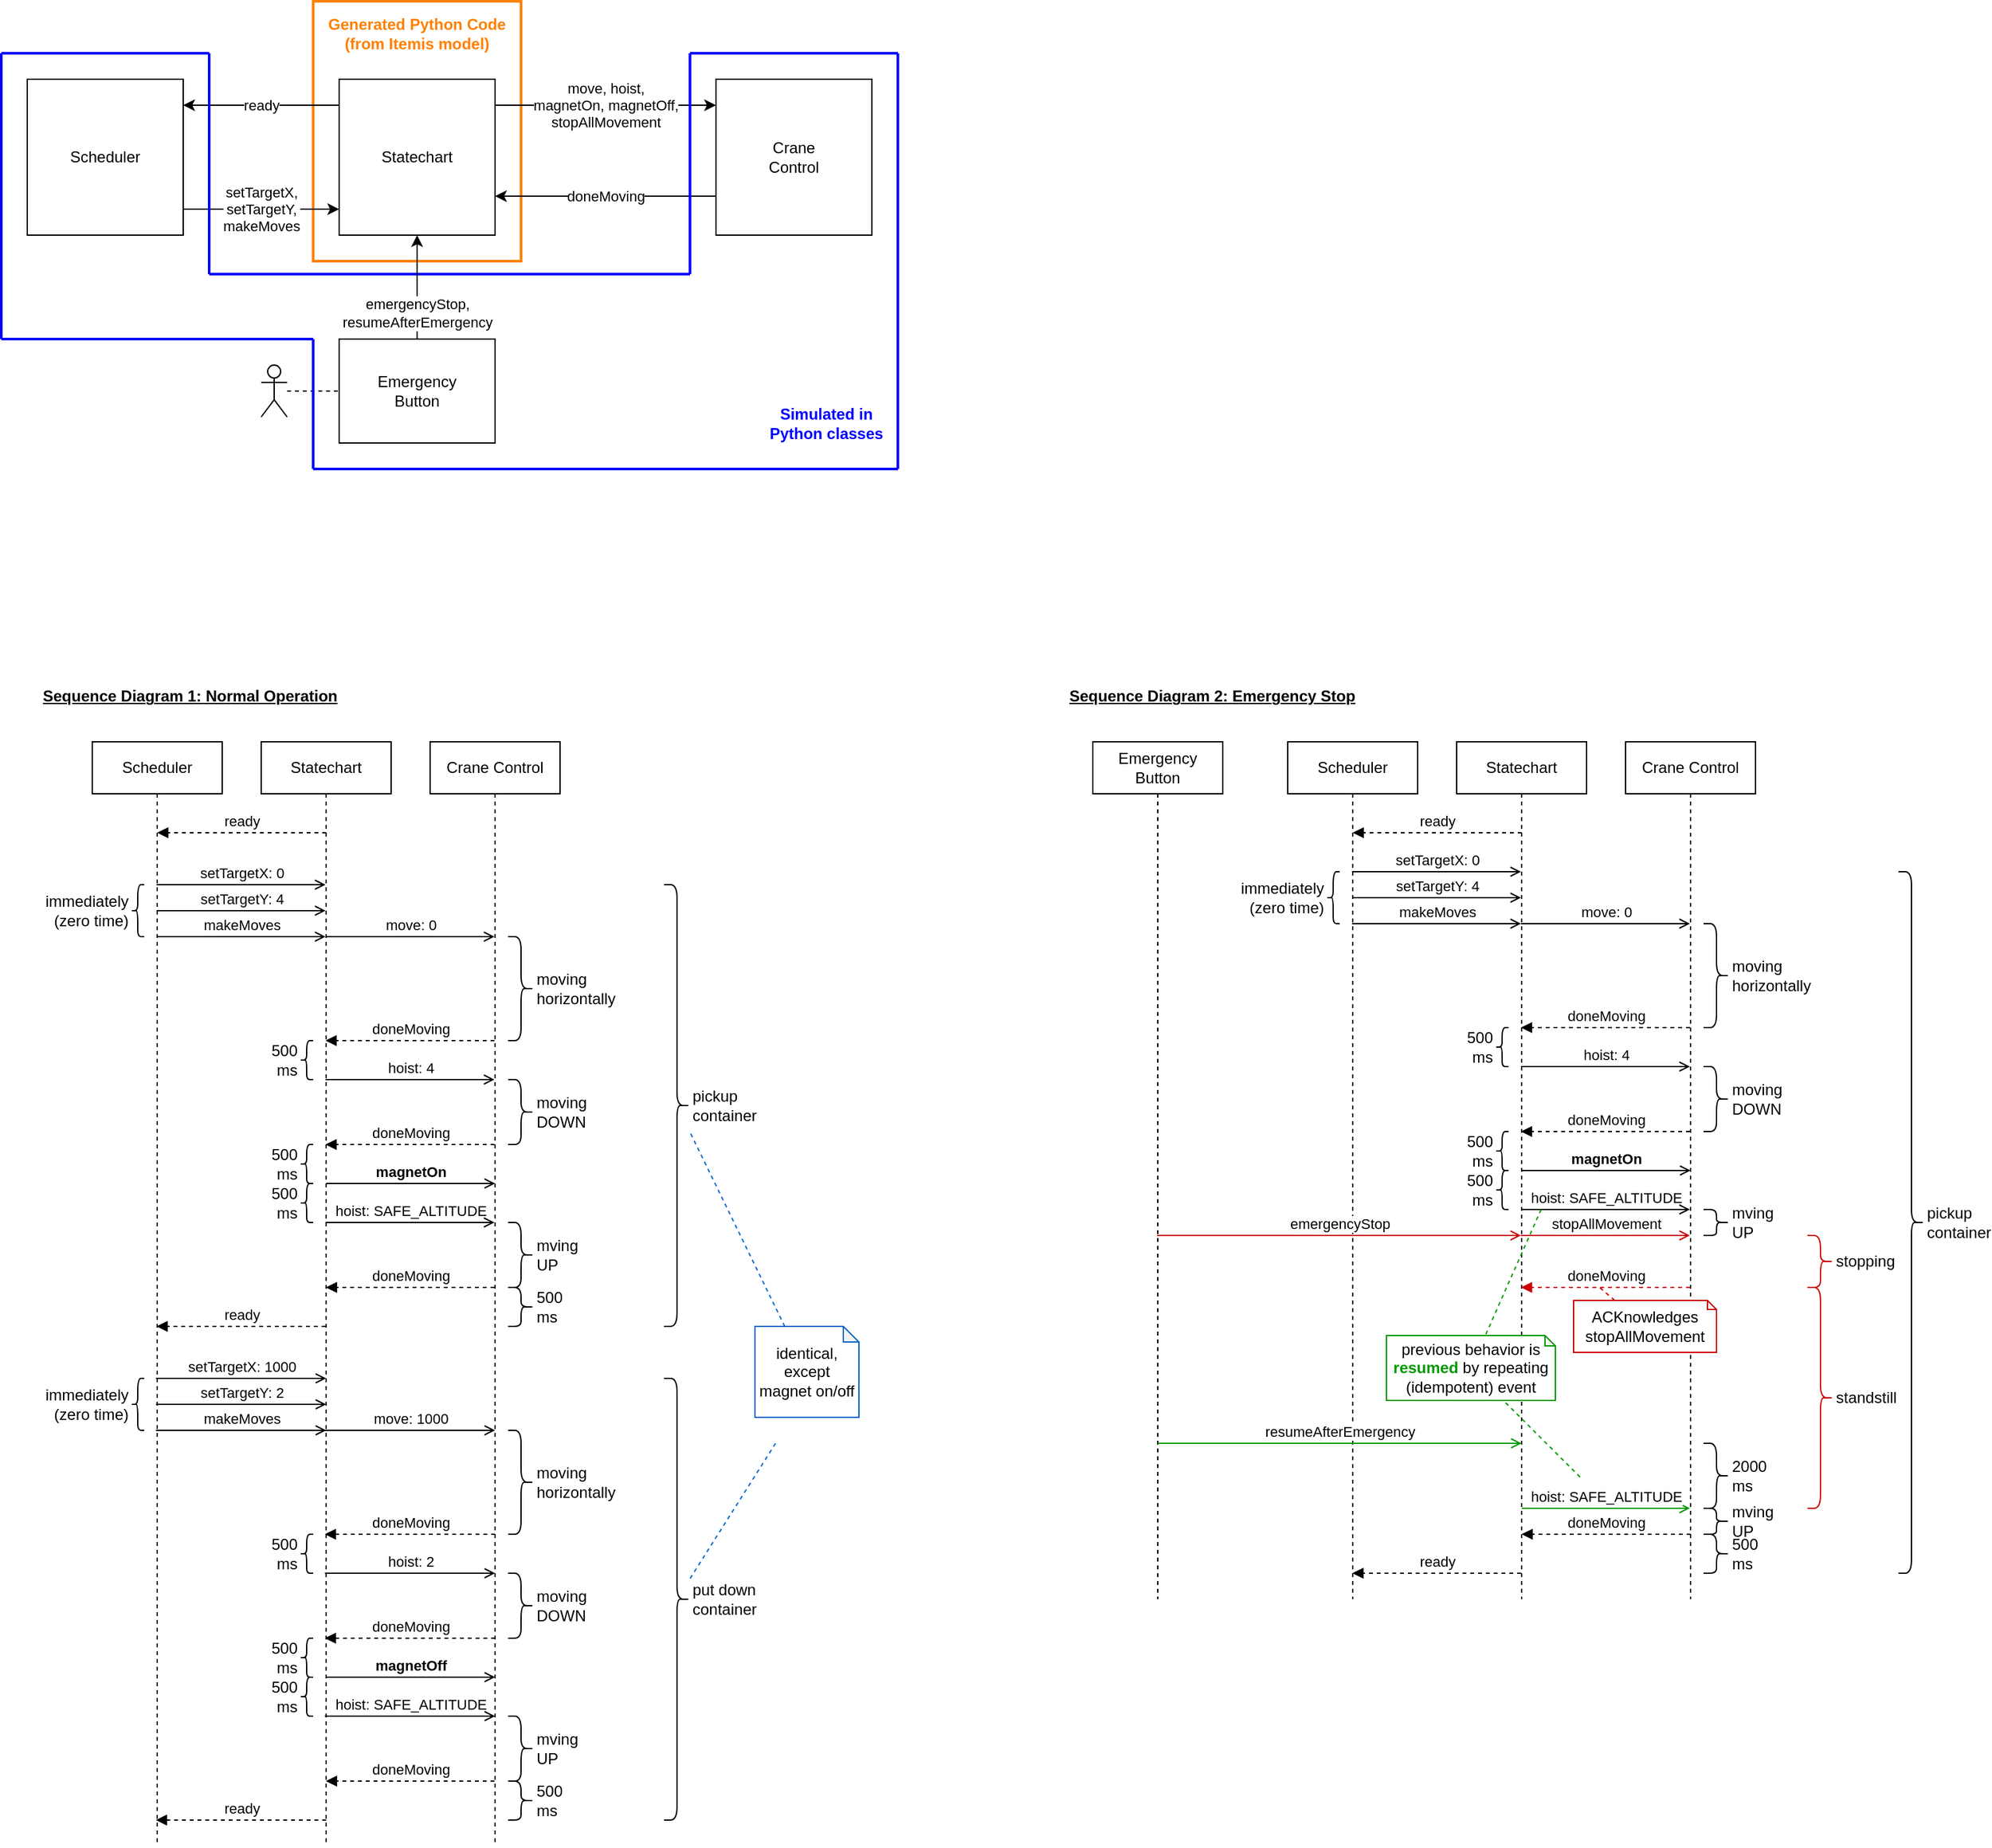 <mxfile version="24.3.1" type="device">
  <diagram name="Page-1" id="Fa9w_rQX74MIhD5q_xug">
    <mxGraphModel dx="1419" dy="1704" grid="1" gridSize="10" guides="0" tooltips="1" connect="1" arrows="1" fold="1" page="0" pageScale="1" pageWidth="850" pageHeight="1100" math="0" shadow="0">
      <root>
        <mxCell id="0" />
        <mxCell id="1" parent="0" />
        <mxCell id="O67_1mpsPxQw7CPEsJW8-156" value="" style="rounded=0;whiteSpace=wrap;html=1;strokeWidth=2;strokeColor=#FF8000;fillColor=none;" parent="1" vertex="1">
          <mxGeometry x="290" y="-20" width="160" height="200" as="geometry" />
        </mxCell>
        <mxCell id="O67_1mpsPxQw7CPEsJW8-1" value="Scheduler" style="rounded=0;whiteSpace=wrap;html=1;" parent="1" vertex="1">
          <mxGeometry x="70" y="40" width="120" height="120" as="geometry" />
        </mxCell>
        <mxCell id="O67_1mpsPxQw7CPEsJW8-2" value="Statechart" style="rounded=0;whiteSpace=wrap;html=1;" parent="1" vertex="1">
          <mxGeometry x="310" y="40" width="120" height="120" as="geometry" />
        </mxCell>
        <mxCell id="O67_1mpsPxQw7CPEsJW8-3" value="Crane&lt;br&gt;Control" style="rounded=0;whiteSpace=wrap;html=1;" parent="1" vertex="1">
          <mxGeometry x="600" y="40" width="120" height="120" as="geometry" />
        </mxCell>
        <mxCell id="O67_1mpsPxQw7CPEsJW8-4" value="Emergency&lt;br&gt;Button" style="rounded=0;whiteSpace=wrap;html=1;" parent="1" vertex="1">
          <mxGeometry x="310" y="240" width="120" height="80" as="geometry" />
        </mxCell>
        <mxCell id="O67_1mpsPxQw7CPEsJW8-6" value="ready" style="endArrow=classic;html=1;rounded=0;edgeStyle=orthogonalEdgeStyle;" parent="1" source="O67_1mpsPxQw7CPEsJW8-2" target="O67_1mpsPxQw7CPEsJW8-1" edge="1">
          <mxGeometry width="50" height="50" relative="1" as="geometry">
            <mxPoint x="100" y="290" as="sourcePoint" />
            <mxPoint x="150" y="240" as="targetPoint" />
            <Array as="points">
              <mxPoint x="250" y="60" />
              <mxPoint x="250" y="60" />
            </Array>
          </mxGeometry>
        </mxCell>
        <mxCell id="O67_1mpsPxQw7CPEsJW8-7" value="setTargetX,&lt;br&gt;setTargetY,&lt;br&gt;makeMoves" style="endArrow=classic;html=1;rounded=0;edgeStyle=orthogonalEdgeStyle;" parent="1" source="O67_1mpsPxQw7CPEsJW8-1" target="O67_1mpsPxQw7CPEsJW8-2" edge="1">
          <mxGeometry width="50" height="50" relative="1" as="geometry">
            <mxPoint x="220" y="250" as="sourcePoint" />
            <mxPoint x="100" y="250" as="targetPoint" />
            <Array as="points">
              <mxPoint x="250" y="140" />
              <mxPoint x="250" y="140" />
            </Array>
          </mxGeometry>
        </mxCell>
        <mxCell id="O67_1mpsPxQw7CPEsJW8-9" value="Scheduler" style="shape=umlLifeline;perimeter=lifelinePerimeter;whiteSpace=wrap;html=1;container=1;dropTarget=0;collapsible=0;recursiveResize=0;outlineConnect=0;portConstraint=eastwest;newEdgeStyle={&quot;edgeStyle&quot;:&quot;elbowEdgeStyle&quot;,&quot;elbow&quot;:&quot;vertical&quot;,&quot;curved&quot;:0,&quot;rounded&quot;:0};" parent="1" vertex="1">
          <mxGeometry x="120" y="550" width="100" height="850" as="geometry" />
        </mxCell>
        <mxCell id="O67_1mpsPxQw7CPEsJW8-10" value="Statechart" style="shape=umlLifeline;perimeter=lifelinePerimeter;whiteSpace=wrap;html=1;container=1;dropTarget=0;collapsible=0;recursiveResize=0;outlineConnect=0;portConstraint=eastwest;newEdgeStyle={&quot;edgeStyle&quot;:&quot;elbowEdgeStyle&quot;,&quot;elbow&quot;:&quot;vertical&quot;,&quot;curved&quot;:0,&quot;rounded&quot;:0};" parent="1" vertex="1">
          <mxGeometry x="250" y="550" width="100" height="850" as="geometry" />
        </mxCell>
        <mxCell id="O67_1mpsPxQw7CPEsJW8-11" value="Crane Control" style="shape=umlLifeline;perimeter=lifelinePerimeter;whiteSpace=wrap;html=1;container=1;dropTarget=0;collapsible=0;recursiveResize=0;outlineConnect=0;portConstraint=eastwest;newEdgeStyle={&quot;edgeStyle&quot;:&quot;elbowEdgeStyle&quot;,&quot;elbow&quot;:&quot;vertical&quot;,&quot;curved&quot;:0,&quot;rounded&quot;:0};" parent="1" vertex="1">
          <mxGeometry x="380" y="550" width="100" height="850" as="geometry" />
        </mxCell>
        <mxCell id="O67_1mpsPxQw7CPEsJW8-17" value="setTargetX: 0" style="html=1;verticalAlign=bottom;labelBackgroundColor=none;endArrow=open;endFill=0;rounded=0;" parent="1" edge="1">
          <mxGeometry width="160" relative="1" as="geometry">
            <mxPoint x="169.5" y="660" as="sourcePoint" />
            <mxPoint x="299.5" y="660" as="targetPoint" />
            <Array as="points">
              <mxPoint x="230" y="660" />
            </Array>
          </mxGeometry>
        </mxCell>
        <mxCell id="O67_1mpsPxQw7CPEsJW8-18" value="setTargetY: 4" style="html=1;verticalAlign=bottom;labelBackgroundColor=none;endArrow=open;endFill=0;rounded=0;" parent="1" edge="1">
          <mxGeometry width="160" relative="1" as="geometry">
            <mxPoint x="169.5" y="680" as="sourcePoint" />
            <mxPoint x="299.5" y="680" as="targetPoint" />
            <Array as="points">
              <mxPoint x="220" y="680" />
            </Array>
          </mxGeometry>
        </mxCell>
        <mxCell id="O67_1mpsPxQw7CPEsJW8-19" value="makeMoves" style="html=1;verticalAlign=bottom;labelBackgroundColor=none;endArrow=open;endFill=0;rounded=0;" parent="1" edge="1">
          <mxGeometry width="160" relative="1" as="geometry">
            <mxPoint x="169.5" y="700" as="sourcePoint" />
            <mxPoint x="299.5" y="700" as="targetPoint" />
            <Array as="points">
              <mxPoint x="220" y="700" />
            </Array>
          </mxGeometry>
        </mxCell>
        <mxCell id="O67_1mpsPxQw7CPEsJW8-20" value="move: 0" style="html=1;verticalAlign=bottom;labelBackgroundColor=none;endArrow=open;endFill=0;rounded=0;" parent="1" edge="1">
          <mxGeometry width="160" relative="1" as="geometry">
            <mxPoint x="299.5" y="700" as="sourcePoint" />
            <mxPoint x="429.5" y="700" as="targetPoint" />
            <Array as="points">
              <mxPoint x="360" y="700" />
            </Array>
          </mxGeometry>
        </mxCell>
        <mxCell id="O67_1mpsPxQw7CPEsJW8-21" value="doneMoving" style="html=1;verticalAlign=bottom;labelBackgroundColor=none;endArrow=block;endFill=1;dashed=1;rounded=0;" parent="1" edge="1">
          <mxGeometry width="160" relative="1" as="geometry">
            <mxPoint x="429.5" y="780" as="sourcePoint" />
            <mxPoint x="299.5" y="780" as="targetPoint" />
            <Array as="points">
              <mxPoint x="350" y="780" />
            </Array>
          </mxGeometry>
        </mxCell>
        <mxCell id="O67_1mpsPxQw7CPEsJW8-22" value="hoist: 4" style="html=1;verticalAlign=bottom;labelBackgroundColor=none;endArrow=open;endFill=0;rounded=0;" parent="1" edge="1">
          <mxGeometry width="160" relative="1" as="geometry">
            <mxPoint x="299.5" y="810" as="sourcePoint" />
            <mxPoint x="429.5" y="810" as="targetPoint" />
            <Array as="points">
              <mxPoint x="360" y="810" />
            </Array>
          </mxGeometry>
        </mxCell>
        <mxCell id="O67_1mpsPxQw7CPEsJW8-23" value="500 ms" style="shape=curlyBracket;whiteSpace=wrap;html=1;rounded=1;labelPosition=left;verticalLabelPosition=middle;align=right;verticalAlign=middle;" parent="1" vertex="1">
          <mxGeometry x="280" y="780" width="10" height="30" as="geometry" />
        </mxCell>
        <mxCell id="O67_1mpsPxQw7CPEsJW8-27" value="moving horizontally" style="shape=curlyBracket;whiteSpace=wrap;html=1;rounded=1;flipH=1;labelPosition=right;verticalLabelPosition=middle;align=left;verticalAlign=middle;" parent="1" vertex="1">
          <mxGeometry x="440" y="700" width="20" height="80" as="geometry" />
        </mxCell>
        <mxCell id="O67_1mpsPxQw7CPEsJW8-28" value="immediately (zero time)" style="shape=curlyBracket;whiteSpace=wrap;html=1;rounded=1;labelPosition=left;verticalLabelPosition=middle;align=right;verticalAlign=middle;" parent="1" vertex="1">
          <mxGeometry x="150" y="660" width="10" height="40" as="geometry" />
        </mxCell>
        <mxCell id="O67_1mpsPxQw7CPEsJW8-29" value="doneMoving" style="html=1;verticalAlign=bottom;labelBackgroundColor=none;endArrow=block;endFill=1;dashed=1;rounded=0;" parent="1" edge="1">
          <mxGeometry width="160" relative="1" as="geometry">
            <mxPoint x="429.5" y="860" as="sourcePoint" />
            <mxPoint x="299.5" y="860" as="targetPoint" />
            <Array as="points">
              <mxPoint x="360" y="860" />
            </Array>
          </mxGeometry>
        </mxCell>
        <mxCell id="O67_1mpsPxQw7CPEsJW8-30" value="moving DOWN" style="shape=curlyBracket;whiteSpace=wrap;html=1;rounded=1;flipH=1;labelPosition=right;verticalLabelPosition=middle;align=left;verticalAlign=middle;" parent="1" vertex="1">
          <mxGeometry x="440" y="810" width="20" height="50" as="geometry" />
        </mxCell>
        <mxCell id="O67_1mpsPxQw7CPEsJW8-31" value="500 ms" style="shape=curlyBracket;whiteSpace=wrap;html=1;rounded=1;labelPosition=left;verticalLabelPosition=middle;align=right;verticalAlign=middle;" parent="1" vertex="1">
          <mxGeometry x="280" y="860" width="10" height="30" as="geometry" />
        </mxCell>
        <mxCell id="O67_1mpsPxQw7CPEsJW8-32" value="hoist: SAFE_ALTITUDE" style="html=1;verticalAlign=bottom;labelBackgroundColor=none;endArrow=open;endFill=0;rounded=0;edgeStyle=orthogonalEdgeStyle;" parent="1" edge="1">
          <mxGeometry width="160" relative="1" as="geometry">
            <mxPoint x="299.5" y="920" as="sourcePoint" />
            <mxPoint x="429.5" y="920" as="targetPoint" />
            <Array as="points">
              <mxPoint x="360" y="920" />
              <mxPoint x="360" y="920" />
            </Array>
          </mxGeometry>
        </mxCell>
        <mxCell id="O67_1mpsPxQw7CPEsJW8-33" value="doneMoving" style="html=1;verticalAlign=bottom;labelBackgroundColor=none;endArrow=block;endFill=1;dashed=1;rounded=0;" parent="1" edge="1">
          <mxGeometry width="160" relative="1" as="geometry">
            <mxPoint x="429.5" y="970.0" as="sourcePoint" />
            <mxPoint x="299.81" y="970.0" as="targetPoint" />
            <Array as="points">
              <mxPoint x="360" y="970" />
            </Array>
          </mxGeometry>
        </mxCell>
        <mxCell id="O67_1mpsPxQw7CPEsJW8-34" value="mving UP" style="shape=curlyBracket;whiteSpace=wrap;html=1;rounded=1;flipH=1;labelPosition=right;verticalLabelPosition=middle;align=left;verticalAlign=middle;" parent="1" vertex="1">
          <mxGeometry x="440" y="920" width="20" height="50" as="geometry" />
        </mxCell>
        <mxCell id="O67_1mpsPxQw7CPEsJW8-42" value="ready" style="html=1;verticalAlign=bottom;labelBackgroundColor=none;endArrow=block;endFill=1;dashed=1;rounded=0;" parent="1" edge="1">
          <mxGeometry width="160" relative="1" as="geometry">
            <mxPoint x="299.5" y="1000" as="sourcePoint" />
            <mxPoint x="169.5" y="1000" as="targetPoint" />
            <Array as="points">
              <mxPoint x="230" y="1000" />
            </Array>
          </mxGeometry>
        </mxCell>
        <mxCell id="O67_1mpsPxQw7CPEsJW8-43" value="magnetOn" style="html=1;verticalAlign=bottom;labelBackgroundColor=none;endArrow=open;endFill=0;rounded=0;fontStyle=1" parent="1" edge="1">
          <mxGeometry x="-0.003" width="160" relative="1" as="geometry">
            <mxPoint x="300" y="890" as="sourcePoint" />
            <mxPoint x="430" y="890" as="targetPoint" />
            <Array as="points">
              <mxPoint x="360" y="890" />
            </Array>
            <mxPoint as="offset" />
          </mxGeometry>
        </mxCell>
        <mxCell id="O67_1mpsPxQw7CPEsJW8-45" value="500 ms" style="shape=curlyBracket;whiteSpace=wrap;html=1;rounded=1;labelPosition=left;verticalLabelPosition=middle;align=right;verticalAlign=middle;" parent="1" vertex="1">
          <mxGeometry x="280" y="890" width="10" height="30" as="geometry" />
        </mxCell>
        <mxCell id="O67_1mpsPxQw7CPEsJW8-47" value="500 ms" style="shape=curlyBracket;whiteSpace=wrap;html=1;rounded=1;flipH=1;labelPosition=right;verticalLabelPosition=middle;align=left;verticalAlign=middle;" parent="1" vertex="1">
          <mxGeometry x="440" y="970" width="20" height="30" as="geometry" />
        </mxCell>
        <mxCell id="O67_1mpsPxQw7CPEsJW8-49" value="pickup container" style="shape=curlyBracket;whiteSpace=wrap;html=1;rounded=1;flipH=1;labelPosition=right;verticalLabelPosition=middle;align=left;verticalAlign=middle;" parent="1" vertex="1">
          <mxGeometry x="560" y="660" width="20" height="340" as="geometry" />
        </mxCell>
        <mxCell id="O67_1mpsPxQw7CPEsJW8-50" value="ready" style="html=1;verticalAlign=bottom;labelBackgroundColor=none;endArrow=block;endFill=1;dashed=1;rounded=0;" parent="1" edge="1">
          <mxGeometry width="160" relative="1" as="geometry">
            <mxPoint x="300" y="620" as="sourcePoint" />
            <mxPoint x="170" y="620" as="targetPoint" />
            <Array as="points">
              <mxPoint x="230" y="620" />
            </Array>
          </mxGeometry>
        </mxCell>
        <mxCell id="O67_1mpsPxQw7CPEsJW8-51" value="setTargetX: 1000" style="html=1;verticalAlign=bottom;labelBackgroundColor=none;endArrow=open;endFill=0;rounded=0;" parent="1" edge="1">
          <mxGeometry width="160" relative="1" as="geometry">
            <mxPoint x="169" y="1040" as="sourcePoint" />
            <mxPoint x="300" y="1040" as="targetPoint" />
            <Array as="points">
              <mxPoint x="230" y="1040" />
            </Array>
          </mxGeometry>
        </mxCell>
        <mxCell id="O67_1mpsPxQw7CPEsJW8-52" value="setTargetY: 2" style="html=1;verticalAlign=bottom;labelBackgroundColor=none;endArrow=open;endFill=0;rounded=0;" parent="1" edge="1">
          <mxGeometry width="160" relative="1" as="geometry">
            <mxPoint x="169" y="1060" as="sourcePoint" />
            <mxPoint x="300" y="1060" as="targetPoint" />
            <Array as="points">
              <mxPoint x="220" y="1060" />
            </Array>
          </mxGeometry>
        </mxCell>
        <mxCell id="O67_1mpsPxQw7CPEsJW8-53" value="makeMoves" style="html=1;verticalAlign=bottom;labelBackgroundColor=none;endArrow=open;endFill=0;rounded=0;" parent="1" edge="1">
          <mxGeometry width="160" relative="1" as="geometry">
            <mxPoint x="169" y="1080" as="sourcePoint" />
            <mxPoint x="300" y="1080" as="targetPoint" />
            <Array as="points">
              <mxPoint x="220" y="1080" />
            </Array>
          </mxGeometry>
        </mxCell>
        <mxCell id="O67_1mpsPxQw7CPEsJW8-54" value="move: 1000" style="html=1;verticalAlign=bottom;labelBackgroundColor=none;endArrow=open;endFill=0;rounded=0;" parent="1" edge="1">
          <mxGeometry width="160" relative="1" as="geometry">
            <mxPoint x="299" y="1080" as="sourcePoint" />
            <mxPoint x="430" y="1080" as="targetPoint" />
            <Array as="points" />
          </mxGeometry>
        </mxCell>
        <mxCell id="O67_1mpsPxQw7CPEsJW8-55" value="doneMoving" style="html=1;verticalAlign=bottom;labelBackgroundColor=none;endArrow=block;endFill=1;dashed=1;rounded=0;" parent="1" edge="1">
          <mxGeometry width="160" relative="1" as="geometry">
            <mxPoint x="430" y="1160" as="sourcePoint" />
            <mxPoint x="299" y="1160" as="targetPoint" />
            <Array as="points">
              <mxPoint x="350" y="1160" />
            </Array>
          </mxGeometry>
        </mxCell>
        <mxCell id="O67_1mpsPxQw7CPEsJW8-56" value="hoist: 2" style="html=1;verticalAlign=bottom;labelBackgroundColor=none;endArrow=open;endFill=0;rounded=0;" parent="1" edge="1">
          <mxGeometry width="160" relative="1" as="geometry">
            <mxPoint x="299" y="1190" as="sourcePoint" />
            <mxPoint x="430" y="1190" as="targetPoint" />
            <Array as="points">
              <mxPoint x="360" y="1190" />
            </Array>
          </mxGeometry>
        </mxCell>
        <mxCell id="O67_1mpsPxQw7CPEsJW8-57" value="500 ms" style="shape=curlyBracket;whiteSpace=wrap;html=1;rounded=1;labelPosition=left;verticalLabelPosition=middle;align=right;verticalAlign=middle;" parent="1" vertex="1">
          <mxGeometry x="280" y="1160" width="10" height="30" as="geometry" />
        </mxCell>
        <mxCell id="O67_1mpsPxQw7CPEsJW8-58" value="moving horizontally" style="shape=curlyBracket;whiteSpace=wrap;html=1;rounded=1;flipH=1;labelPosition=right;verticalLabelPosition=middle;align=left;verticalAlign=middle;" parent="1" vertex="1">
          <mxGeometry x="440" y="1080" width="20" height="80" as="geometry" />
        </mxCell>
        <mxCell id="O67_1mpsPxQw7CPEsJW8-59" value="immediately (zero time)" style="shape=curlyBracket;whiteSpace=wrap;html=1;rounded=1;labelPosition=left;verticalLabelPosition=middle;align=right;verticalAlign=middle;" parent="1" vertex="1">
          <mxGeometry x="150" y="1040" width="10" height="40" as="geometry" />
        </mxCell>
        <mxCell id="O67_1mpsPxQw7CPEsJW8-60" value="doneMoving" style="html=1;verticalAlign=bottom;labelBackgroundColor=none;endArrow=block;endFill=1;dashed=1;rounded=0;" parent="1" edge="1">
          <mxGeometry width="160" relative="1" as="geometry">
            <mxPoint x="430" y="1240" as="sourcePoint" />
            <mxPoint x="299" y="1240" as="targetPoint" />
            <Array as="points">
              <mxPoint x="360" y="1240" />
            </Array>
          </mxGeometry>
        </mxCell>
        <mxCell id="O67_1mpsPxQw7CPEsJW8-61" value="moving DOWN" style="shape=curlyBracket;whiteSpace=wrap;html=1;rounded=1;flipH=1;labelPosition=right;verticalLabelPosition=middle;align=left;verticalAlign=middle;" parent="1" vertex="1">
          <mxGeometry x="440" y="1190" width="20" height="50" as="geometry" />
        </mxCell>
        <mxCell id="O67_1mpsPxQw7CPEsJW8-62" value="500 ms" style="shape=curlyBracket;whiteSpace=wrap;html=1;rounded=1;labelPosition=left;verticalLabelPosition=middle;align=right;verticalAlign=middle;" parent="1" vertex="1">
          <mxGeometry x="280" y="1240" width="10" height="30" as="geometry" />
        </mxCell>
        <mxCell id="O67_1mpsPxQw7CPEsJW8-63" value="hoist: SAFE_ALTITUDE" style="html=1;verticalAlign=bottom;labelBackgroundColor=none;endArrow=open;endFill=0;rounded=0;edgeStyle=orthogonalEdgeStyle;" parent="1" edge="1">
          <mxGeometry width="160" relative="1" as="geometry">
            <mxPoint x="299" y="1300" as="sourcePoint" />
            <mxPoint x="430" y="1300" as="targetPoint" />
            <Array as="points">
              <mxPoint x="360" y="1300" />
              <mxPoint x="360" y="1300" />
            </Array>
          </mxGeometry>
        </mxCell>
        <mxCell id="O67_1mpsPxQw7CPEsJW8-64" value="doneMoving" style="html=1;verticalAlign=bottom;labelBackgroundColor=none;endArrow=block;endFill=1;dashed=1;rounded=0;" parent="1" edge="1">
          <mxGeometry width="160" relative="1" as="geometry">
            <mxPoint x="429.5" y="1350.0" as="sourcePoint" />
            <mxPoint x="299.81" y="1350.0" as="targetPoint" />
            <Array as="points">
              <mxPoint x="360" y="1350" />
            </Array>
          </mxGeometry>
        </mxCell>
        <mxCell id="O67_1mpsPxQw7CPEsJW8-65" value="mving UP" style="shape=curlyBracket;whiteSpace=wrap;html=1;rounded=1;flipH=1;labelPosition=right;verticalLabelPosition=middle;align=left;verticalAlign=middle;" parent="1" vertex="1">
          <mxGeometry x="440" y="1300" width="20" height="50" as="geometry" />
        </mxCell>
        <mxCell id="O67_1mpsPxQw7CPEsJW8-66" value="ready" style="html=1;verticalAlign=bottom;labelBackgroundColor=none;endArrow=block;endFill=1;dashed=1;rounded=0;" parent="1" edge="1">
          <mxGeometry width="160" relative="1" as="geometry">
            <mxPoint x="300" y="1380" as="sourcePoint" />
            <mxPoint x="169" y="1380" as="targetPoint" />
            <Array as="points">
              <mxPoint x="230" y="1380" />
            </Array>
          </mxGeometry>
        </mxCell>
        <mxCell id="O67_1mpsPxQw7CPEsJW8-67" value="magnetOff" style="html=1;verticalAlign=bottom;labelBackgroundColor=none;endArrow=open;endFill=0;rounded=0;fontStyle=1" parent="1" edge="1">
          <mxGeometry x="-0.003" width="160" relative="1" as="geometry">
            <mxPoint x="300" y="1270" as="sourcePoint" />
            <mxPoint x="430" y="1270" as="targetPoint" />
            <Array as="points">
              <mxPoint x="360" y="1270" />
            </Array>
            <mxPoint as="offset" />
          </mxGeometry>
        </mxCell>
        <mxCell id="O67_1mpsPxQw7CPEsJW8-68" value="500 ms" style="shape=curlyBracket;whiteSpace=wrap;html=1;rounded=1;labelPosition=left;verticalLabelPosition=middle;align=right;verticalAlign=middle;" parent="1" vertex="1">
          <mxGeometry x="280" y="1270" width="10" height="30" as="geometry" />
        </mxCell>
        <mxCell id="O67_1mpsPxQw7CPEsJW8-69" value="500 ms" style="shape=curlyBracket;whiteSpace=wrap;html=1;rounded=1;flipH=1;labelPosition=right;verticalLabelPosition=middle;align=left;verticalAlign=middle;" parent="1" vertex="1">
          <mxGeometry x="440" y="1350" width="20" height="30" as="geometry" />
        </mxCell>
        <mxCell id="O67_1mpsPxQw7CPEsJW8-70" value="put down container" style="shape=curlyBracket;whiteSpace=wrap;html=1;rounded=1;flipH=1;labelPosition=right;verticalLabelPosition=middle;align=left;verticalAlign=middle;" parent="1" vertex="1">
          <mxGeometry x="560" y="1040" width="20" height="340" as="geometry" />
        </mxCell>
        <mxCell id="O67_1mpsPxQw7CPEsJW8-75" value="&lt;span style=&quot;&quot;&gt;identical,&lt;/span&gt;&lt;div style=&quot;&quot;&gt;except magnet on/off&lt;/div&gt;" style="shape=note;whiteSpace=wrap;html=1;backgroundOutline=1;darkOpacity=0.05;size=12;align=center;strokeColor=#0066CC;" parent="1" vertex="1">
          <mxGeometry x="630" y="1000" width="80" height="70" as="geometry" />
        </mxCell>
        <mxCell id="O67_1mpsPxQw7CPEsJW8-76" value="" style="endArrow=none;dashed=1;html=1;rounded=0;strokeColor=#0066CC;" parent="1" source="O67_1mpsPxQw7CPEsJW8-75" target="O67_1mpsPxQw7CPEsJW8-49" edge="1">
          <mxGeometry width="50" height="50" relative="1" as="geometry">
            <mxPoint x="670" y="910" as="sourcePoint" />
            <mxPoint x="720" y="860" as="targetPoint" />
          </mxGeometry>
        </mxCell>
        <mxCell id="O67_1mpsPxQw7CPEsJW8-77" value="" style="endArrow=none;dashed=1;html=1;rounded=0;strokeColor=#0066CC;" parent="1" target="O67_1mpsPxQw7CPEsJW8-70" edge="1">
          <mxGeometry width="50" height="50" relative="1" as="geometry">
            <mxPoint x="645.862" y="1090" as="sourcePoint" />
            <mxPoint x="720" y="840" as="targetPoint" />
          </mxGeometry>
        </mxCell>
        <mxCell id="O67_1mpsPxQw7CPEsJW8-78" value="move, hoist,&lt;br&gt;magnetOn, magnetOff,&lt;br&gt;stopAllMovement" style="endArrow=classic;html=1;rounded=0;edgeStyle=orthogonalEdgeStyle;" parent="1" source="O67_1mpsPxQw7CPEsJW8-2" target="O67_1mpsPxQw7CPEsJW8-3" edge="1">
          <mxGeometry width="50" height="50" relative="1" as="geometry">
            <mxPoint x="430" y="60" as="sourcePoint" />
            <mxPoint x="550" y="60" as="targetPoint" />
            <Array as="points">
              <mxPoint x="480" y="60" />
              <mxPoint x="480" y="60" />
            </Array>
          </mxGeometry>
        </mxCell>
        <mxCell id="O67_1mpsPxQw7CPEsJW8-79" value="doneMoving" style="endArrow=classic;html=1;rounded=0;edgeStyle=orthogonalEdgeStyle;" parent="1" source="O67_1mpsPxQw7CPEsJW8-3" target="O67_1mpsPxQw7CPEsJW8-2" edge="1">
          <mxGeometry width="50" height="50" relative="1" as="geometry">
            <mxPoint x="430" y="60" as="sourcePoint" />
            <mxPoint x="590" y="330" as="targetPoint" />
            <Array as="points">
              <mxPoint x="520" y="130" />
              <mxPoint x="520" y="130" />
            </Array>
          </mxGeometry>
        </mxCell>
        <mxCell id="O67_1mpsPxQw7CPEsJW8-80" value="" style="endArrow=none;html=1;rounded=0;strokeWidth=2;fillColor=#dae8fc;strokeColor=#0000FF;" parent="1" edge="1">
          <mxGeometry width="50" height="50" relative="1" as="geometry">
            <mxPoint x="50" y="20" as="sourcePoint" />
            <mxPoint x="210" y="20" as="targetPoint" />
          </mxGeometry>
        </mxCell>
        <mxCell id="O67_1mpsPxQw7CPEsJW8-81" value="" style="endArrow=none;html=1;rounded=0;strokeWidth=2;fillColor=#dae8fc;strokeColor=#0000FF;" parent="1" edge="1">
          <mxGeometry width="50" height="50" relative="1" as="geometry">
            <mxPoint x="210" y="190" as="sourcePoint" />
            <mxPoint x="210" y="20" as="targetPoint" />
          </mxGeometry>
        </mxCell>
        <mxCell id="O67_1mpsPxQw7CPEsJW8-82" value="" style="endArrow=none;html=1;rounded=0;strokeWidth=2;fillColor=#dae8fc;strokeColor=#0000FF;" parent="1" edge="1">
          <mxGeometry width="50" height="50" relative="1" as="geometry">
            <mxPoint x="210" y="190" as="sourcePoint" />
            <mxPoint x="580" y="190" as="targetPoint" />
          </mxGeometry>
        </mxCell>
        <mxCell id="O67_1mpsPxQw7CPEsJW8-83" value="" style="endArrow=none;html=1;rounded=0;strokeWidth=2;fillColor=#dae8fc;strokeColor=#0000FF;" parent="1" edge="1">
          <mxGeometry width="50" height="50" relative="1" as="geometry">
            <mxPoint x="580" y="20" as="sourcePoint" />
            <mxPoint x="580" y="190" as="targetPoint" />
          </mxGeometry>
        </mxCell>
        <mxCell id="O67_1mpsPxQw7CPEsJW8-84" value="" style="endArrow=none;html=1;rounded=0;strokeWidth=2;fillColor=#dae8fc;strokeColor=#0000FF;" parent="1" edge="1">
          <mxGeometry width="50" height="50" relative="1" as="geometry">
            <mxPoint x="580" y="20" as="sourcePoint" />
            <mxPoint x="740" y="20" as="targetPoint" />
          </mxGeometry>
        </mxCell>
        <mxCell id="O67_1mpsPxQw7CPEsJW8-85" value="" style="endArrow=none;html=1;rounded=0;strokeWidth=2;fillColor=#dae8fc;strokeColor=#0000FF;" parent="1" edge="1">
          <mxGeometry width="50" height="50" relative="1" as="geometry">
            <mxPoint x="740" y="340" as="sourcePoint" />
            <mxPoint x="740" y="20" as="targetPoint" />
          </mxGeometry>
        </mxCell>
        <mxCell id="O67_1mpsPxQw7CPEsJW8-86" value="" style="endArrow=none;html=1;rounded=0;strokeWidth=2;fillColor=#dae8fc;strokeColor=#0000FF;" parent="1" edge="1">
          <mxGeometry width="50" height="50" relative="1" as="geometry">
            <mxPoint x="740" y="340" as="sourcePoint" />
            <mxPoint x="290" y="340" as="targetPoint" />
          </mxGeometry>
        </mxCell>
        <mxCell id="O67_1mpsPxQw7CPEsJW8-87" value="" style="endArrow=none;html=1;rounded=0;strokeWidth=2;fillColor=#dae8fc;strokeColor=#0000FF;" parent="1" edge="1">
          <mxGeometry width="50" height="50" relative="1" as="geometry">
            <mxPoint x="50" y="20" as="sourcePoint" />
            <mxPoint x="50" y="240" as="targetPoint" />
          </mxGeometry>
        </mxCell>
        <mxCell id="O67_1mpsPxQw7CPEsJW8-88" value="Simulated in Python classes" style="text;html=1;align=center;verticalAlign=middle;whiteSpace=wrap;rounded=0;fontColor=#0000FF;fontStyle=1" parent="1" vertex="1">
          <mxGeometry x="640" y="290" width="90" height="30" as="geometry" />
        </mxCell>
        <mxCell id="O67_1mpsPxQw7CPEsJW8-89" value="Sequence Diagram 1: Normal Operation" style="text;html=1;align=left;verticalAlign=middle;whiteSpace=wrap;rounded=0;fontStyle=5" parent="1" vertex="1">
          <mxGeometry x="80" y="500" width="280" height="30" as="geometry" />
        </mxCell>
        <mxCell id="O67_1mpsPxQw7CPEsJW8-90" value="Scheduler" style="shape=umlLifeline;perimeter=lifelinePerimeter;whiteSpace=wrap;html=1;container=1;dropTarget=0;collapsible=0;recursiveResize=0;outlineConnect=0;portConstraint=eastwest;newEdgeStyle={&quot;edgeStyle&quot;:&quot;elbowEdgeStyle&quot;,&quot;elbow&quot;:&quot;vertical&quot;,&quot;curved&quot;:0,&quot;rounded&quot;:0};" parent="1" vertex="1">
          <mxGeometry x="1040" y="550" width="100" height="660" as="geometry" />
        </mxCell>
        <mxCell id="O67_1mpsPxQw7CPEsJW8-91" value="Statechart" style="shape=umlLifeline;perimeter=lifelinePerimeter;whiteSpace=wrap;html=1;container=1;dropTarget=0;collapsible=0;recursiveResize=0;outlineConnect=0;portConstraint=eastwest;newEdgeStyle={&quot;edgeStyle&quot;:&quot;elbowEdgeStyle&quot;,&quot;elbow&quot;:&quot;vertical&quot;,&quot;curved&quot;:0,&quot;rounded&quot;:0};" parent="1" vertex="1">
          <mxGeometry x="1170" y="550" width="100" height="660" as="geometry" />
        </mxCell>
        <mxCell id="O67_1mpsPxQw7CPEsJW8-92" value="Crane Control" style="shape=umlLifeline;perimeter=lifelinePerimeter;whiteSpace=wrap;html=1;container=1;dropTarget=0;collapsible=0;recursiveResize=0;outlineConnect=0;portConstraint=eastwest;newEdgeStyle={&quot;edgeStyle&quot;:&quot;elbowEdgeStyle&quot;,&quot;elbow&quot;:&quot;vertical&quot;,&quot;curved&quot;:0,&quot;rounded&quot;:0};" parent="1" vertex="1">
          <mxGeometry x="1300" y="550" width="100" height="660" as="geometry" />
        </mxCell>
        <mxCell id="O67_1mpsPxQw7CPEsJW8-93" value="setTargetX: 0" style="html=1;verticalAlign=bottom;labelBackgroundColor=none;endArrow=open;endFill=0;rounded=0;" parent="1" edge="1">
          <mxGeometry width="160" relative="1" as="geometry">
            <mxPoint x="1089.5" y="650" as="sourcePoint" />
            <mxPoint x="1219.5" y="650" as="targetPoint" />
            <Array as="points">
              <mxPoint x="1150" y="650" />
            </Array>
          </mxGeometry>
        </mxCell>
        <mxCell id="O67_1mpsPxQw7CPEsJW8-94" value="setTargetY: 4" style="html=1;verticalAlign=bottom;labelBackgroundColor=none;endArrow=open;endFill=0;rounded=0;" parent="1" edge="1">
          <mxGeometry width="160" relative="1" as="geometry">
            <mxPoint x="1089.5" y="670" as="sourcePoint" />
            <mxPoint x="1219.5" y="670" as="targetPoint" />
            <Array as="points">
              <mxPoint x="1140" y="670" />
            </Array>
          </mxGeometry>
        </mxCell>
        <mxCell id="O67_1mpsPxQw7CPEsJW8-95" value="makeMoves" style="html=1;verticalAlign=bottom;labelBackgroundColor=none;endArrow=open;endFill=0;rounded=0;" parent="1" edge="1">
          <mxGeometry width="160" relative="1" as="geometry">
            <mxPoint x="1089.5" y="690" as="sourcePoint" />
            <mxPoint x="1219.5" y="690" as="targetPoint" />
            <Array as="points">
              <mxPoint x="1140" y="690" />
            </Array>
          </mxGeometry>
        </mxCell>
        <mxCell id="O67_1mpsPxQw7CPEsJW8-96" value="move: 0" style="html=1;verticalAlign=bottom;labelBackgroundColor=none;endArrow=open;endFill=0;rounded=0;" parent="1" edge="1">
          <mxGeometry width="160" relative="1" as="geometry">
            <mxPoint x="1219.5" y="690" as="sourcePoint" />
            <mxPoint x="1349.5" y="690" as="targetPoint" />
            <Array as="points">
              <mxPoint x="1280" y="690" />
            </Array>
          </mxGeometry>
        </mxCell>
        <mxCell id="O67_1mpsPxQw7CPEsJW8-97" value="doneMoving" style="html=1;verticalAlign=bottom;labelBackgroundColor=none;endArrow=block;endFill=1;dashed=1;rounded=0;" parent="1" edge="1">
          <mxGeometry width="160" relative="1" as="geometry">
            <mxPoint x="1349.5" y="770" as="sourcePoint" />
            <mxPoint x="1219.5" y="770" as="targetPoint" />
            <Array as="points">
              <mxPoint x="1270" y="770" />
            </Array>
          </mxGeometry>
        </mxCell>
        <mxCell id="O67_1mpsPxQw7CPEsJW8-98" value="hoist: 4" style="html=1;verticalAlign=bottom;labelBackgroundColor=none;endArrow=open;endFill=0;rounded=0;" parent="1" edge="1">
          <mxGeometry width="160" relative="1" as="geometry">
            <mxPoint x="1219.5" y="800" as="sourcePoint" />
            <mxPoint x="1349.5" y="800" as="targetPoint" />
            <Array as="points">
              <mxPoint x="1280" y="800" />
            </Array>
          </mxGeometry>
        </mxCell>
        <mxCell id="O67_1mpsPxQw7CPEsJW8-99" value="500 ms" style="shape=curlyBracket;whiteSpace=wrap;html=1;rounded=1;labelPosition=left;verticalLabelPosition=middle;align=right;verticalAlign=middle;" parent="1" vertex="1">
          <mxGeometry x="1200" y="770" width="10" height="30" as="geometry" />
        </mxCell>
        <mxCell id="O67_1mpsPxQw7CPEsJW8-100" value="moving horizontally" style="shape=curlyBracket;whiteSpace=wrap;html=1;rounded=1;flipH=1;labelPosition=right;verticalLabelPosition=middle;align=left;verticalAlign=middle;" parent="1" vertex="1">
          <mxGeometry x="1360" y="690" width="20" height="80" as="geometry" />
        </mxCell>
        <mxCell id="O67_1mpsPxQw7CPEsJW8-101" value="immediately (zero time)" style="shape=curlyBracket;whiteSpace=wrap;html=1;rounded=1;labelPosition=left;verticalLabelPosition=middle;align=right;verticalAlign=middle;" parent="1" vertex="1">
          <mxGeometry x="1070" y="650" width="10" height="40" as="geometry" />
        </mxCell>
        <mxCell id="O67_1mpsPxQw7CPEsJW8-102" value="doneMoving" style="html=1;verticalAlign=bottom;labelBackgroundColor=none;endArrow=block;endFill=1;dashed=1;rounded=0;" parent="1" edge="1">
          <mxGeometry width="160" relative="1" as="geometry">
            <mxPoint x="1349.5" y="850" as="sourcePoint" />
            <mxPoint x="1219.5" y="850" as="targetPoint" />
            <Array as="points">
              <mxPoint x="1280" y="850" />
            </Array>
          </mxGeometry>
        </mxCell>
        <mxCell id="O67_1mpsPxQw7CPEsJW8-103" value="moving DOWN" style="shape=curlyBracket;whiteSpace=wrap;html=1;rounded=1;flipH=1;labelPosition=right;verticalLabelPosition=middle;align=left;verticalAlign=middle;" parent="1" vertex="1">
          <mxGeometry x="1360" y="800" width="20" height="50" as="geometry" />
        </mxCell>
        <mxCell id="O67_1mpsPxQw7CPEsJW8-104" value="500 ms" style="shape=curlyBracket;whiteSpace=wrap;html=1;rounded=1;labelPosition=left;verticalLabelPosition=middle;align=right;verticalAlign=middle;" parent="1" vertex="1">
          <mxGeometry x="1200" y="850" width="10" height="30" as="geometry" />
        </mxCell>
        <mxCell id="O67_1mpsPxQw7CPEsJW8-105" value="hoist: SAFE_ALTITUDE" style="html=1;verticalAlign=bottom;labelBackgroundColor=none;endArrow=open;endFill=0;rounded=0;edgeStyle=orthogonalEdgeStyle;" parent="1" edge="1">
          <mxGeometry width="160" relative="1" as="geometry">
            <mxPoint x="1219.5" y="910" as="sourcePoint" />
            <mxPoint x="1349.5" y="910" as="targetPoint" />
            <Array as="points">
              <mxPoint x="1280" y="910" />
              <mxPoint x="1280" y="910" />
            </Array>
          </mxGeometry>
        </mxCell>
        <mxCell id="O67_1mpsPxQw7CPEsJW8-106" value="doneMoving" style="html=1;verticalAlign=bottom;labelBackgroundColor=none;endArrow=block;endFill=1;dashed=1;rounded=0;fillColor=#f8cecc;strokeColor=#CC0000;" parent="1" edge="1">
          <mxGeometry width="160" relative="1" as="geometry">
            <mxPoint x="1349.5" y="970" as="sourcePoint" />
            <mxPoint x="1219.5" y="970" as="targetPoint" />
            <Array as="points">
              <mxPoint x="1280" y="970" />
            </Array>
          </mxGeometry>
        </mxCell>
        <mxCell id="O67_1mpsPxQw7CPEsJW8-107" value="mving UP" style="shape=curlyBracket;whiteSpace=wrap;html=1;rounded=1;flipH=1;labelPosition=right;verticalLabelPosition=middle;align=left;verticalAlign=middle;" parent="1" vertex="1">
          <mxGeometry x="1360" y="910" width="20" height="20" as="geometry" />
        </mxCell>
        <mxCell id="O67_1mpsPxQw7CPEsJW8-108" value="ready" style="html=1;verticalAlign=bottom;labelBackgroundColor=none;endArrow=block;endFill=1;dashed=1;rounded=0;" parent="1" edge="1">
          <mxGeometry width="160" relative="1" as="geometry">
            <mxPoint x="1219.5" y="1190" as="sourcePoint" />
            <mxPoint x="1089.759" y="1190" as="targetPoint" />
            <Array as="points">
              <mxPoint x="1150" y="1190" />
            </Array>
          </mxGeometry>
        </mxCell>
        <mxCell id="O67_1mpsPxQw7CPEsJW8-109" value="magnetOn" style="html=1;verticalAlign=bottom;labelBackgroundColor=none;endArrow=open;endFill=0;rounded=0;fontStyle=1" parent="1" edge="1">
          <mxGeometry x="-0.003" width="160" relative="1" as="geometry">
            <mxPoint x="1220" y="880" as="sourcePoint" />
            <mxPoint x="1350" y="880" as="targetPoint" />
            <Array as="points">
              <mxPoint x="1280" y="880" />
            </Array>
            <mxPoint as="offset" />
          </mxGeometry>
        </mxCell>
        <mxCell id="O67_1mpsPxQw7CPEsJW8-110" value="500 ms" style="shape=curlyBracket;whiteSpace=wrap;html=1;rounded=1;labelPosition=left;verticalLabelPosition=middle;align=right;verticalAlign=middle;" parent="1" vertex="1">
          <mxGeometry x="1200" y="880" width="10" height="30" as="geometry" />
        </mxCell>
        <mxCell id="O67_1mpsPxQw7CPEsJW8-111" value="stopping" style="shape=curlyBracket;whiteSpace=wrap;html=1;rounded=1;flipH=1;labelPosition=right;verticalLabelPosition=middle;align=left;verticalAlign=middle;fillColor=#f8cecc;strokeColor=#CC0000;" parent="1" vertex="1">
          <mxGeometry x="1440" y="930" width="20" height="40" as="geometry" />
        </mxCell>
        <mxCell id="O67_1mpsPxQw7CPEsJW8-112" value="standstill" style="shape=curlyBracket;whiteSpace=wrap;html=1;rounded=1;flipH=1;labelPosition=right;verticalLabelPosition=middle;align=left;verticalAlign=middle;fillColor=#f8cecc;strokeColor=#CC0000;" parent="1" vertex="1">
          <mxGeometry x="1440" y="970" width="20" height="170" as="geometry" />
        </mxCell>
        <mxCell id="O67_1mpsPxQw7CPEsJW8-113" value="ready" style="html=1;verticalAlign=bottom;labelBackgroundColor=none;endArrow=block;endFill=1;dashed=1;rounded=0;" parent="1" edge="1">
          <mxGeometry width="160" relative="1" as="geometry">
            <mxPoint x="1220" y="620" as="sourcePoint" />
            <mxPoint x="1090" y="620" as="targetPoint" />
            <Array as="points">
              <mxPoint x="1150" y="620" />
            </Array>
          </mxGeometry>
        </mxCell>
        <mxCell id="O67_1mpsPxQw7CPEsJW8-138" value="Sequence Diagram 2: Emergency Stop" style="text;html=1;align=left;verticalAlign=middle;whiteSpace=wrap;rounded=0;fontStyle=5" parent="1" vertex="1">
          <mxGeometry x="870" y="500" width="280" height="30" as="geometry" />
        </mxCell>
        <mxCell id="O67_1mpsPxQw7CPEsJW8-139" value="Emergency&lt;br&gt;Button" style="shape=umlLifeline;perimeter=lifelinePerimeter;whiteSpace=wrap;html=1;container=1;dropTarget=0;collapsible=0;recursiveResize=0;outlineConnect=0;portConstraint=eastwest;newEdgeStyle={&quot;edgeStyle&quot;:&quot;elbowEdgeStyle&quot;,&quot;elbow&quot;:&quot;vertical&quot;,&quot;curved&quot;:0,&quot;rounded&quot;:0};" parent="1" vertex="1">
          <mxGeometry x="890" y="550" width="100" height="660" as="geometry" />
        </mxCell>
        <mxCell id="O67_1mpsPxQw7CPEsJW8-140" value="emergencyStop" style="html=1;verticalAlign=bottom;labelBackgroundColor=default;endArrow=open;endFill=0;rounded=0;jumpStyle=none;fillColor=#f8cecc;strokeColor=#CC0000;" parent="1" edge="1">
          <mxGeometry width="160" relative="1" as="geometry">
            <mxPoint x="939.5" y="930" as="sourcePoint" />
            <mxPoint x="1219.5" y="930" as="targetPoint" />
            <Array as="points">
              <mxPoint x="1000" y="930" />
            </Array>
          </mxGeometry>
        </mxCell>
        <mxCell id="O67_1mpsPxQw7CPEsJW8-141" value="stopAllMovement" style="html=1;verticalAlign=bottom;labelBackgroundColor=none;endArrow=open;endFill=0;rounded=0;edgeStyle=orthogonalEdgeStyle;fillColor=#f8cecc;strokeColor=#CC0000;" parent="1" edge="1">
          <mxGeometry width="160" relative="1" as="geometry">
            <mxPoint x="1219.5" y="930" as="sourcePoint" />
            <mxPoint x="1349.5" y="930" as="targetPoint" />
            <Array as="points">
              <mxPoint x="1290" y="930" />
              <mxPoint x="1290" y="930" />
            </Array>
          </mxGeometry>
        </mxCell>
        <mxCell id="O67_1mpsPxQw7CPEsJW8-142" value="resumeAfterEmergency" style="html=1;verticalAlign=bottom;labelBackgroundColor=default;endArrow=open;endFill=0;rounded=0;jumpStyle=none;strokeColor=#009900;" parent="1" edge="1">
          <mxGeometry width="160" relative="1" as="geometry">
            <mxPoint x="940" y="1090" as="sourcePoint" />
            <mxPoint x="1220" y="1090" as="targetPoint" />
            <Array as="points">
              <mxPoint x="1000" y="1090" />
            </Array>
          </mxGeometry>
        </mxCell>
        <mxCell id="O67_1mpsPxQw7CPEsJW8-143" value="hoist: SAFE_ALTITUDE" style="html=1;verticalAlign=bottom;labelBackgroundColor=default;endArrow=open;endFill=0;rounded=0;edgeStyle=orthogonalEdgeStyle;strokeColor=#009900;align=center;fontFamily=Helvetica;fontSize=11;fontColor=default;jumpStyle=none;" parent="1" edge="1">
          <mxGeometry width="160" relative="1" as="geometry">
            <mxPoint x="1220.206" y="1140" as="sourcePoint" />
            <mxPoint x="1349.5" y="1140" as="targetPoint" />
            <Array as="points">
              <mxPoint x="1280" y="1140" />
              <mxPoint x="1280" y="1140" />
            </Array>
          </mxGeometry>
        </mxCell>
        <mxCell id="O67_1mpsPxQw7CPEsJW8-144" value="mving UP" style="shape=curlyBracket;whiteSpace=wrap;html=1;rounded=1;flipH=1;labelPosition=right;verticalLabelPosition=middle;align=left;verticalAlign=middle;" parent="1" vertex="1">
          <mxGeometry x="1360" y="1140" width="20" height="20" as="geometry" />
        </mxCell>
        <mxCell id="O67_1mpsPxQw7CPEsJW8-145" value="doneMoving" style="html=1;verticalAlign=bottom;labelBackgroundColor=none;endArrow=block;endFill=1;dashed=1;rounded=0;" parent="1" edge="1">
          <mxGeometry width="160" relative="1" as="geometry">
            <mxPoint x="1350" y="1160" as="sourcePoint" />
            <mxPoint x="1220" y="1160" as="targetPoint" />
            <Array as="points">
              <mxPoint x="1280" y="1160" />
            </Array>
          </mxGeometry>
        </mxCell>
        <mxCell id="O67_1mpsPxQw7CPEsJW8-147" value="500 ms" style="shape=curlyBracket;whiteSpace=wrap;html=1;rounded=1;flipH=1;labelPosition=right;verticalLabelPosition=middle;align=left;verticalAlign=middle;" parent="1" vertex="1">
          <mxGeometry x="1360" y="1160" width="20" height="30" as="geometry" />
        </mxCell>
        <mxCell id="O67_1mpsPxQw7CPEsJW8-148" value="pickup container" style="shape=curlyBracket;whiteSpace=wrap;html=1;rounded=1;flipH=1;labelPosition=right;verticalLabelPosition=middle;align=left;verticalAlign=middle;" parent="1" vertex="1">
          <mxGeometry x="1510" y="650" width="20" height="540" as="geometry" />
        </mxCell>
        <mxCell id="O67_1mpsPxQw7CPEsJW8-149" value="ACKnowledges&lt;br&gt;stopAllMovement" style="shape=note;whiteSpace=wrap;html=1;backgroundOutline=1;darkOpacity=0.05;size=7;align=center;strokeColor=#CC0000;" parent="1" vertex="1">
          <mxGeometry x="1260" y="980" width="110" height="40" as="geometry" />
        </mxCell>
        <mxCell id="O67_1mpsPxQw7CPEsJW8-150" value="" style="endArrow=none;dashed=1;html=1;rounded=0;strokeColor=#CC0000;" parent="1" source="O67_1mpsPxQw7CPEsJW8-149" edge="1">
          <mxGeometry width="50" height="50" relative="1" as="geometry">
            <mxPoint x="1130" y="1050" as="sourcePoint" />
            <mxPoint x="1280" y="970" as="targetPoint" />
          </mxGeometry>
        </mxCell>
        <mxCell id="O67_1mpsPxQw7CPEsJW8-151" value="previous behavior is &lt;b&gt;&lt;font color=&quot;#009900&quot;&gt;resumed&lt;/font&gt;&lt;/b&gt; by repeating (idempotent) event" style="shape=note;whiteSpace=wrap;html=1;backgroundOutline=1;darkOpacity=0.05;size=8;align=center;strokeColor=#009900;" parent="1" vertex="1">
          <mxGeometry x="1116" y="1007" width="130" height="50" as="geometry" />
        </mxCell>
        <mxCell id="O67_1mpsPxQw7CPEsJW8-152" value="" style="endArrow=none;dashed=1;html=1;rounded=0;strokeColor=#009900;" parent="1" target="O67_1mpsPxQw7CPEsJW8-151" edge="1">
          <mxGeometry width="50" height="50" relative="1" as="geometry">
            <mxPoint x="1265" y="1116" as="sourcePoint" />
            <mxPoint x="1280" y="970" as="targetPoint" />
          </mxGeometry>
        </mxCell>
        <mxCell id="O67_1mpsPxQw7CPEsJW8-153" value="" style="endArrow=none;dashed=1;html=1;rounded=0;strokeColor=#009900;" parent="1" target="O67_1mpsPxQw7CPEsJW8-151" edge="1">
          <mxGeometry width="50" height="50" relative="1" as="geometry">
            <mxPoint x="1235" y="910" as="sourcePoint" />
            <mxPoint x="1198" y="1050" as="targetPoint" />
          </mxGeometry>
        </mxCell>
        <mxCell id="O67_1mpsPxQw7CPEsJW8-154" value="emergencyStop,&lt;br&gt;resumeAfterEmergency" style="endArrow=classic;html=1;rounded=0;edgeStyle=orthogonalEdgeStyle;" parent="1" source="O67_1mpsPxQw7CPEsJW8-4" target="O67_1mpsPxQw7CPEsJW8-2" edge="1">
          <mxGeometry x="-0.5" width="50" height="50" relative="1" as="geometry">
            <mxPoint x="430" y="60" as="sourcePoint" />
            <mxPoint x="590" y="330" as="targetPoint" />
            <Array as="points">
              <mxPoint x="370" y="130" />
            </Array>
            <mxPoint as="offset" />
          </mxGeometry>
        </mxCell>
        <mxCell id="O67_1mpsPxQw7CPEsJW8-155" value="Generated Python Code (from Itemis model)" style="text;html=1;align=center;verticalAlign=middle;whiteSpace=wrap;rounded=0;fontColor=#FF8000;fontStyle=1" parent="1" vertex="1">
          <mxGeometry x="300" y="-10" width="140" height="30" as="geometry" />
        </mxCell>
        <mxCell id="TxYfeWzHyqAS46_KjEkj-2" style="rounded=0;orthogonalLoop=1;jettySize=auto;html=1;dashed=1;endArrow=none;endFill=0;" parent="1" source="TxYfeWzHyqAS46_KjEkj-1" target="O67_1mpsPxQw7CPEsJW8-4" edge="1">
          <mxGeometry relative="1" as="geometry" />
        </mxCell>
        <mxCell id="TxYfeWzHyqAS46_KjEkj-1" value="" style="shape=umlActor;verticalLabelPosition=bottom;verticalAlign=top;html=1;outlineConnect=0;" parent="1" vertex="1">
          <mxGeometry x="250" y="260" width="20" height="40" as="geometry" />
        </mxCell>
        <mxCell id="Na1Uf2p1LKKoBFekMv-F-1" value="" style="endArrow=none;html=1;rounded=0;strokeWidth=2;fillColor=#dae8fc;strokeColor=#0000FF;" parent="1" edge="1">
          <mxGeometry width="50" height="50" relative="1" as="geometry">
            <mxPoint x="290" y="240" as="sourcePoint" />
            <mxPoint x="290" y="340" as="targetPoint" />
          </mxGeometry>
        </mxCell>
        <mxCell id="Na1Uf2p1LKKoBFekMv-F-2" value="" style="endArrow=none;html=1;rounded=0;strokeWidth=2;fillColor=#dae8fc;strokeColor=#0000FF;" parent="1" edge="1">
          <mxGeometry width="50" height="50" relative="1" as="geometry">
            <mxPoint x="290" y="240" as="sourcePoint" />
            <mxPoint x="50" y="240" as="targetPoint" />
          </mxGeometry>
        </mxCell>
        <mxCell id="Na1Uf2p1LKKoBFekMv-F-5" value="2000 ms" style="shape=curlyBracket;whiteSpace=wrap;html=1;rounded=1;flipH=1;labelPosition=right;verticalLabelPosition=middle;align=left;verticalAlign=middle;" parent="1" vertex="1">
          <mxGeometry x="1360" y="1090" width="20" height="50" as="geometry" />
        </mxCell>
      </root>
    </mxGraphModel>
  </diagram>
</mxfile>

